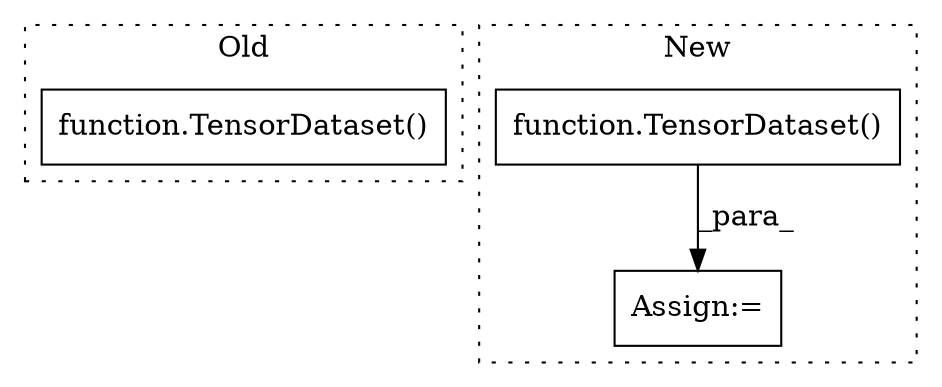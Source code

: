 digraph G {
subgraph cluster0 {
1 [label="function.TensorDataset()" a="75" s="3995,4023" l="14,1" shape="box"];
label = "Old";
style="dotted";
}
subgraph cluster1 {
2 [label="function.TensorDataset()" a="75" s="4095,4129" l="14,1" shape="box"];
3 [label="Assign:=" a="68" s="4092" l="3" shape="box"];
label = "New";
style="dotted";
}
2 -> 3 [label="_para_"];
}